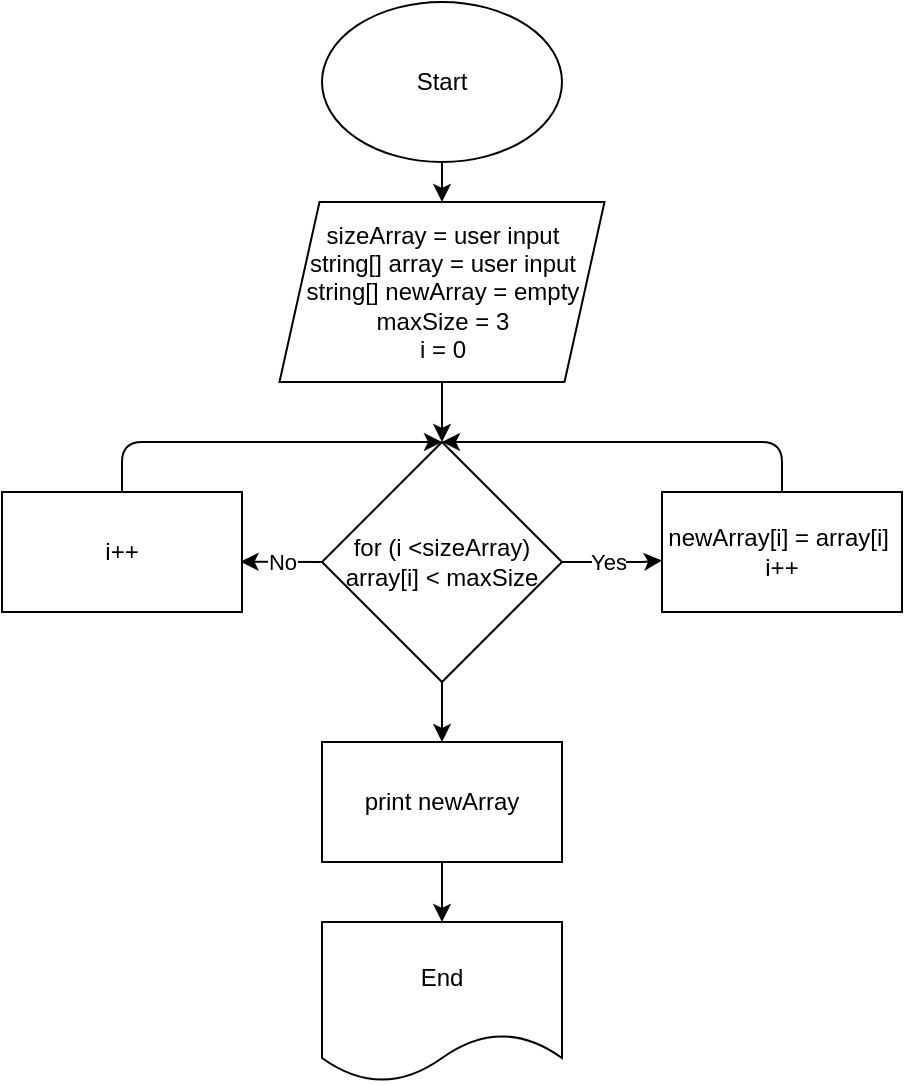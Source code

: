 <mxfile>
    <diagram id="xqCaVPTvDjpQZP9viSi6" name="Page-1">
        <mxGraphModel dx="485" dy="263" grid="1" gridSize="10" guides="1" tooltips="1" connect="1" arrows="1" fold="1" page="1" pageScale="1" pageWidth="827" pageHeight="1169" math="0" shadow="0">
            <root>
                <mxCell id="0"/>
                <mxCell id="1" parent="0"/>
                <mxCell id="5" value="" style="edgeStyle=none;html=1;" parent="1" source="3" edge="1">
                    <mxGeometry relative="1" as="geometry">
                        <mxPoint x="380" y="130" as="targetPoint"/>
                    </mxGeometry>
                </mxCell>
                <mxCell id="3" value="Start" style="ellipse;whiteSpace=wrap;html=1;" parent="1" vertex="1">
                    <mxGeometry x="320" y="30" width="120" height="80" as="geometry"/>
                </mxCell>
                <mxCell id="7" value="" style="edgeStyle=none;html=1;exitX=0.5;exitY=1;exitDx=0;exitDy=0;" edge="1" parent="1" source="20" target="6">
                    <mxGeometry relative="1" as="geometry">
                        <mxPoint x="380" y="230.0" as="sourcePoint"/>
                    </mxGeometry>
                </mxCell>
                <mxCell id="9" value="" style="edgeStyle=none;html=1;" edge="1" parent="1" source="6" target="8">
                    <mxGeometry relative="1" as="geometry">
                        <Array as="points">
                            <mxPoint x="440" y="310"/>
                            <mxPoint x="480" y="310"/>
                        </Array>
                    </mxGeometry>
                </mxCell>
                <mxCell id="10" value="Yes" style="edgeLabel;html=1;align=center;verticalAlign=middle;resizable=0;points=[];" vertex="1" connectable="0" parent="9">
                    <mxGeometry x="0.578" y="1" relative="1" as="geometry">
                        <mxPoint x="-17" y="1" as="offset"/>
                    </mxGeometry>
                </mxCell>
                <mxCell id="13" value="No" style="edgeStyle=none;html=1;exitX=0;exitY=0.5;exitDx=0;exitDy=0;entryX=0.994;entryY=0.581;entryDx=0;entryDy=0;entryPerimeter=0;" edge="1" parent="1" source="6" target="12">
                    <mxGeometry relative="1" as="geometry"/>
                </mxCell>
                <mxCell id="23" value="" style="edgeStyle=none;html=1;" edge="1" parent="1" source="6" target="22">
                    <mxGeometry relative="1" as="geometry"/>
                </mxCell>
                <mxCell id="6" value="for (i &amp;lt;sizeArray)&lt;br&gt;array[i] &amp;lt; maxSize" style="rhombus;whiteSpace=wrap;html=1;" vertex="1" parent="1">
                    <mxGeometry x="320" y="250" width="120" height="120" as="geometry"/>
                </mxCell>
                <mxCell id="17" style="edgeStyle=none;html=1;exitX=0.5;exitY=0;exitDx=0;exitDy=0;" edge="1" parent="1" source="8">
                    <mxGeometry relative="1" as="geometry">
                        <mxPoint x="380" y="250" as="targetPoint"/>
                        <Array as="points">
                            <mxPoint x="550" y="250"/>
                        </Array>
                    </mxGeometry>
                </mxCell>
                <mxCell id="8" value="newArray[i] = array[i]&amp;nbsp;&lt;br&gt;i++" style="whiteSpace=wrap;html=1;" vertex="1" parent="1">
                    <mxGeometry x="490" y="275" width="120" height="60" as="geometry"/>
                </mxCell>
                <mxCell id="15" style="edgeStyle=none;html=1;exitX=0.5;exitY=0;exitDx=0;exitDy=0;" edge="1" parent="1" source="12">
                    <mxGeometry relative="1" as="geometry">
                        <mxPoint x="380" y="250" as="targetPoint"/>
                        <mxPoint x="290" y="280" as="sourcePoint"/>
                        <Array as="points">
                            <mxPoint x="220" y="250"/>
                        </Array>
                    </mxGeometry>
                </mxCell>
                <mxCell id="12" value="i++" style="whiteSpace=wrap;html=1;" vertex="1" parent="1">
                    <mxGeometry x="160" y="275" width="120" height="60" as="geometry"/>
                </mxCell>
                <mxCell id="20" value="&lt;span&gt;sizeArray = user input&lt;/span&gt;&lt;br&gt;&lt;span&gt;string[] array = user input&lt;/span&gt;&lt;br&gt;&lt;span&gt;string[] newArray = empty&lt;/span&gt;&lt;br&gt;&lt;span&gt;maxSize = 3&lt;/span&gt;&lt;br&gt;&lt;span&gt;i = 0&lt;/span&gt;" style="shape=parallelogram;perimeter=parallelogramPerimeter;whiteSpace=wrap;html=1;fixedSize=1;" vertex="1" parent="1">
                    <mxGeometry x="298.75" y="130" width="162.5" height="90" as="geometry"/>
                </mxCell>
                <mxCell id="25" value="" style="edgeStyle=none;html=1;" edge="1" parent="1" source="22" target="24">
                    <mxGeometry relative="1" as="geometry"/>
                </mxCell>
                <mxCell id="22" value="print newArray" style="whiteSpace=wrap;html=1;" vertex="1" parent="1">
                    <mxGeometry x="320" y="400" width="120" height="60" as="geometry"/>
                </mxCell>
                <mxCell id="24" value="End" style="shape=document;whiteSpace=wrap;html=1;boundedLbl=1;" vertex="1" parent="1">
                    <mxGeometry x="320" y="490" width="120" height="80" as="geometry"/>
                </mxCell>
            </root>
        </mxGraphModel>
    </diagram>
</mxfile>